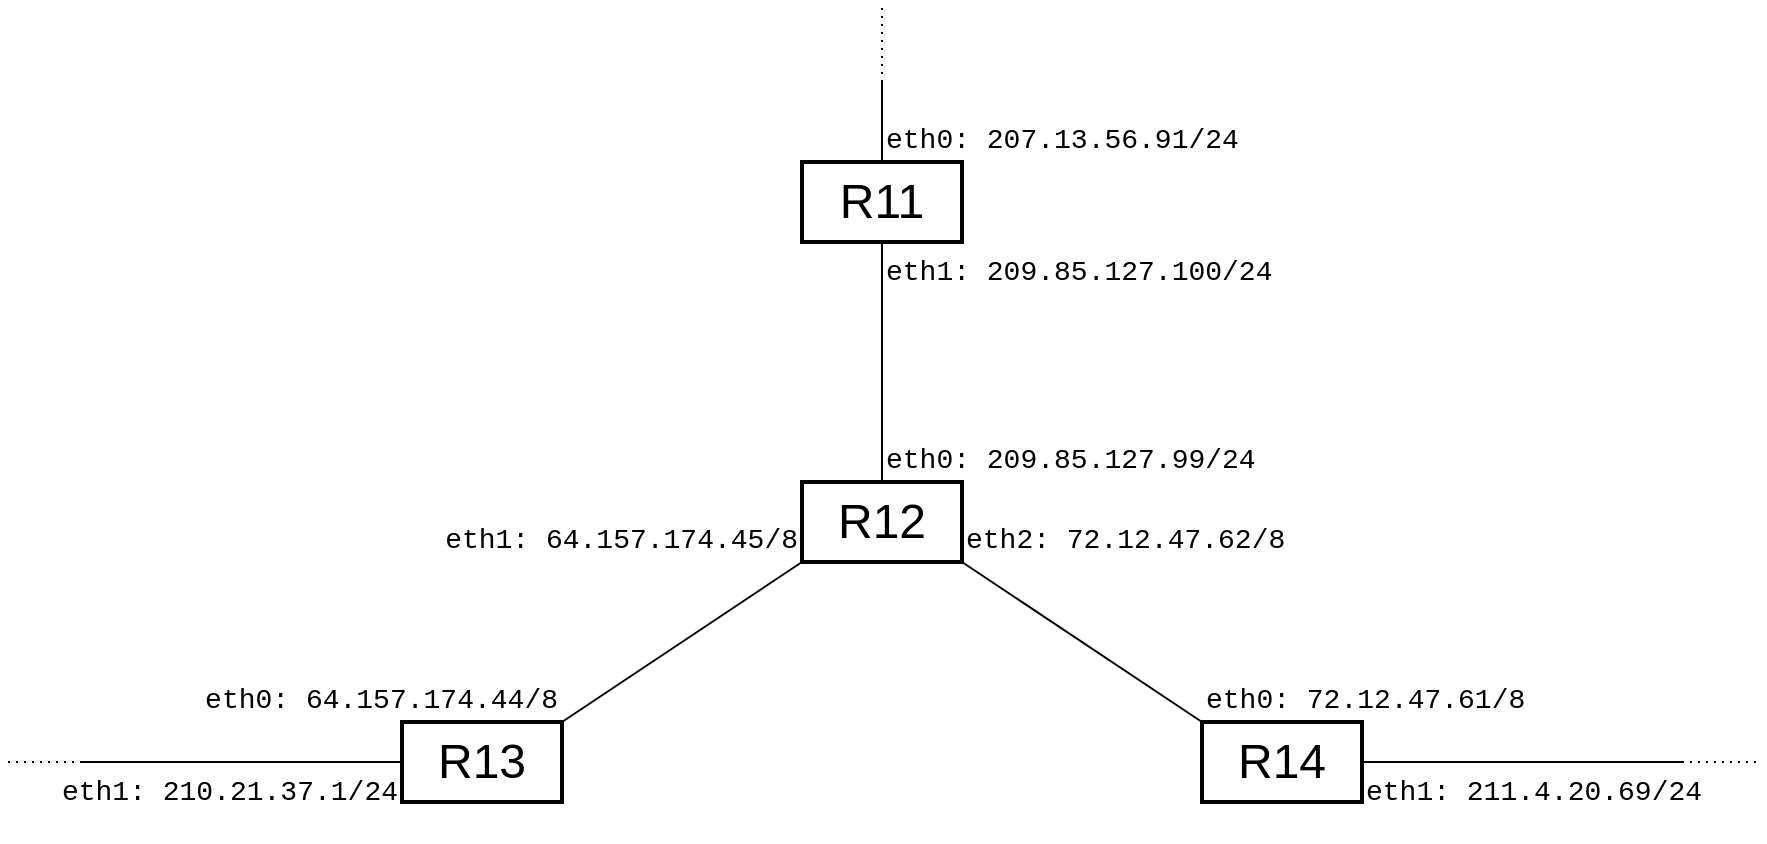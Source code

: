 <mxfile version="21.3.7" type="device">
  <diagram name="Page-1" id="Avx-Mupz1231pco3RzAv">
    <mxGraphModel dx="1133" dy="703" grid="1" gridSize="10" guides="1" tooltips="1" connect="1" arrows="1" fold="1" page="1" pageScale="1" pageWidth="850" pageHeight="1100" math="1" shadow="0">
      <root>
        <mxCell id="0" />
        <mxCell id="1" parent="0" />
        <mxCell id="XNwcV4RA-kQ3HEbMhBq7-1" value="R11" style="rounded=0;whiteSpace=wrap;html=1;fontSize=24;strokeColor=default;strokeWidth=2;" parent="1" vertex="1">
          <mxGeometry x="400" y="80" width="80" height="40" as="geometry" />
        </mxCell>
        <mxCell id="XNwcV4RA-kQ3HEbMhBq7-2" value="R12" style="rounded=0;whiteSpace=wrap;html=1;fontSize=24;strokeWidth=2;" parent="1" vertex="1">
          <mxGeometry x="400" y="240" width="80" height="40" as="geometry" />
        </mxCell>
        <mxCell id="XNwcV4RA-kQ3HEbMhBq7-3" value="" style="endArrow=none;html=1;rounded=0;exitX=0.5;exitY=0;exitDx=0;exitDy=0;entryX=0.5;entryY=1;entryDx=0;entryDy=0;" parent="1" source="XNwcV4RA-kQ3HEbMhBq7-2" target="XNwcV4RA-kQ3HEbMhBq7-1" edge="1">
          <mxGeometry width="50" height="50" relative="1" as="geometry">
            <mxPoint x="460" y="200" as="sourcePoint" />
            <mxPoint x="410" y="120" as="targetPoint" />
          </mxGeometry>
        </mxCell>
        <mxCell id="XNwcV4RA-kQ3HEbMhBq7-4" value="" style="endArrow=none;html=1;rounded=0;exitX=0.5;exitY=0;exitDx=0;exitDy=0;" parent="1" source="XNwcV4RA-kQ3HEbMhBq7-1" edge="1">
          <mxGeometry width="50" height="50" relative="1" as="geometry">
            <mxPoint x="400" y="10" as="sourcePoint" />
            <mxPoint x="440" y="40" as="targetPoint" />
          </mxGeometry>
        </mxCell>
        <mxCell id="XNwcV4RA-kQ3HEbMhBq7-5" value="" style="endArrow=none;dashed=1;html=1;dashPattern=1 3;strokeWidth=1;rounded=0;" parent="1" edge="1">
          <mxGeometry width="50" height="50" relative="1" as="geometry">
            <mxPoint x="440" y="40" as="sourcePoint" />
            <mxPoint x="440" as="targetPoint" />
          </mxGeometry>
        </mxCell>
        <mxCell id="XNwcV4RA-kQ3HEbMhBq7-7" value="eth0: 207.13.56.91/24" style="text;html=1;strokeColor=none;fillColor=none;align=left;verticalAlign=bottom;whiteSpace=wrap;rounded=0;fontSize=14;fontFamily=Courier New;" parent="1" vertex="1">
          <mxGeometry x="440" y="40" width="200" height="40" as="geometry" />
        </mxCell>
        <mxCell id="XNwcV4RA-kQ3HEbMhBq7-9" value="R13" style="rounded=0;whiteSpace=wrap;html=1;fontSize=24;strokeColor=default;strokeWidth=2;" parent="1" vertex="1">
          <mxGeometry x="200" y="360" width="80" height="40" as="geometry" />
        </mxCell>
        <mxCell id="XNwcV4RA-kQ3HEbMhBq7-10" value="R14" style="rounded=0;whiteSpace=wrap;html=1;fontSize=24;strokeColor=default;strokeWidth=2;" parent="1" vertex="1">
          <mxGeometry x="600" y="360" width="80" height="40" as="geometry" />
        </mxCell>
        <mxCell id="XNwcV4RA-kQ3HEbMhBq7-11" value="" style="endArrow=none;html=1;rounded=0;exitX=1;exitY=1;exitDx=0;exitDy=0;entryX=0;entryY=0;entryDx=0;entryDy=0;" parent="1" source="XNwcV4RA-kQ3HEbMhBq7-2" target="XNwcV4RA-kQ3HEbMhBq7-10" edge="1">
          <mxGeometry width="50" height="50" relative="1" as="geometry">
            <mxPoint x="580" y="280" as="sourcePoint" />
            <mxPoint x="640" y="320" as="targetPoint" />
          </mxGeometry>
        </mxCell>
        <mxCell id="XNwcV4RA-kQ3HEbMhBq7-12" value="" style="endArrow=none;html=1;rounded=0;entryX=0;entryY=1;entryDx=0;entryDy=0;exitX=1;exitY=0;exitDx=0;exitDy=0;" parent="1" source="XNwcV4RA-kQ3HEbMhBq7-9" target="XNwcV4RA-kQ3HEbMhBq7-2" edge="1">
          <mxGeometry width="50" height="50" relative="1" as="geometry">
            <mxPoint x="240" y="310" as="sourcePoint" />
            <mxPoint x="380" y="310" as="targetPoint" />
          </mxGeometry>
        </mxCell>
        <mxCell id="XNwcV4RA-kQ3HEbMhBq7-13" value="eth1: 209.85.127.100/24" style="text;html=1;strokeColor=none;fillColor=none;align=left;verticalAlign=top;whiteSpace=wrap;rounded=0;fontSize=14;fontFamily=Courier New;" parent="1" vertex="1">
          <mxGeometry x="440" y="120" width="200" height="40" as="geometry" />
        </mxCell>
        <mxCell id="XNwcV4RA-kQ3HEbMhBq7-14" value="eth0: 209.85.127.99/24" style="text;html=1;strokeColor=none;fillColor=none;align=left;verticalAlign=bottom;whiteSpace=wrap;rounded=0;fontSize=14;fontFamily=Courier New;" parent="1" vertex="1">
          <mxGeometry x="440" y="200" width="200" height="40" as="geometry" />
        </mxCell>
        <mxCell id="XNwcV4RA-kQ3HEbMhBq7-22" value="" style="endArrow=none;html=1;rounded=0;entryX=1;entryY=0.5;entryDx=0;entryDy=0;" parent="1" target="XNwcV4RA-kQ3HEbMhBq7-10" edge="1">
          <mxGeometry width="50" height="50" relative="1" as="geometry">
            <mxPoint x="840" y="380" as="sourcePoint" />
            <mxPoint x="800" y="300" as="targetPoint" />
          </mxGeometry>
        </mxCell>
        <mxCell id="XNwcV4RA-kQ3HEbMhBq7-23" value="" style="endArrow=none;dashed=1;html=1;dashPattern=1 3;strokeWidth=1;rounded=0;" parent="1" edge="1">
          <mxGeometry width="50" height="50" relative="1" as="geometry">
            <mxPoint x="840" y="380" as="sourcePoint" />
            <mxPoint x="880" y="380" as="targetPoint" />
          </mxGeometry>
        </mxCell>
        <mxCell id="XNwcV4RA-kQ3HEbMhBq7-25" value="eth0:&amp;nbsp;64.157.174.44&lt;span style=&quot;background-color: initial;&quot;&gt;/8&lt;/span&gt;" style="text;html=1;strokeColor=none;fillColor=none;align=right;verticalAlign=bottom;whiteSpace=wrap;rounded=0;fontSize=14;fontFamily=Courier New;" parent="1" vertex="1">
          <mxGeometry x="80" y="320" width="200" height="40" as="geometry" />
        </mxCell>
        <mxCell id="XNwcV4RA-kQ3HEbMhBq7-26" value="" style="endArrow=none;html=1;rounded=0;entryX=0;entryY=0.5;entryDx=0;entryDy=0;" parent="1" target="XNwcV4RA-kQ3HEbMhBq7-9" edge="1">
          <mxGeometry width="50" height="50" relative="1" as="geometry">
            <mxPoint x="40" y="380" as="sourcePoint" />
            <mxPoint x="40" y="419.58" as="targetPoint" />
          </mxGeometry>
        </mxCell>
        <mxCell id="XNwcV4RA-kQ3HEbMhBq7-27" value="" style="endArrow=none;dashed=1;html=1;dashPattern=1 3;strokeWidth=1;rounded=0;" parent="1" edge="1">
          <mxGeometry width="50" height="50" relative="1" as="geometry">
            <mxPoint x="40" y="380" as="sourcePoint" />
            <mxPoint y="380" as="targetPoint" />
          </mxGeometry>
        </mxCell>
        <mxCell id="XNwcV4RA-kQ3HEbMhBq7-28" value="eth0:&amp;nbsp;72.12.47.61&lt;span style=&quot;background-color: initial;&quot;&gt;/8&lt;/span&gt;" style="text;html=1;strokeColor=none;fillColor=none;align=left;verticalAlign=bottom;whiteSpace=wrap;rounded=0;fontSize=14;fontFamily=Courier New;" parent="1" vertex="1">
          <mxGeometry x="600" y="320" width="200" height="40" as="geometry" />
        </mxCell>
        <mxCell id="XNwcV4RA-kQ3HEbMhBq7-29" value="eth1: 64.157.174.45/8" style="text;html=1;strokeColor=none;fillColor=none;align=right;verticalAlign=bottom;whiteSpace=wrap;rounded=0;fontSize=14;fontFamily=Courier New;" parent="1" vertex="1">
          <mxGeometry x="200" y="240" width="200" height="40" as="geometry" />
        </mxCell>
        <mxCell id="XNwcV4RA-kQ3HEbMhBq7-30" value="eth2:&amp;nbsp;72.12.47.62&lt;span style=&quot;background-color: initial;&quot;&gt;/8&lt;/span&gt;" style="text;html=1;strokeColor=none;fillColor=none;align=left;verticalAlign=bottom;whiteSpace=wrap;rounded=0;fontSize=14;fontFamily=Courier New;" parent="1" vertex="1">
          <mxGeometry x="480" y="240" width="200" height="40" as="geometry" />
        </mxCell>
        <mxCell id="-nTu2CdU6KiDj-w8Ld9g-1" value="eth1: 210.21.37.1/24" style="text;html=1;strokeColor=none;fillColor=none;align=right;verticalAlign=top;whiteSpace=wrap;rounded=0;fontSize=14;fontFamily=Courier New;" vertex="1" parent="1">
          <mxGeometry y="380" width="200" height="40" as="geometry" />
        </mxCell>
        <mxCell id="-nTu2CdU6KiDj-w8Ld9g-2" value="eth1: 211.4.20.69/24" style="text;html=1;strokeColor=none;fillColor=none;align=left;verticalAlign=top;whiteSpace=wrap;rounded=0;fontSize=14;fontFamily=Courier New;" vertex="1" parent="1">
          <mxGeometry x="680" y="380" width="200" height="40" as="geometry" />
        </mxCell>
      </root>
    </mxGraphModel>
  </diagram>
</mxfile>
